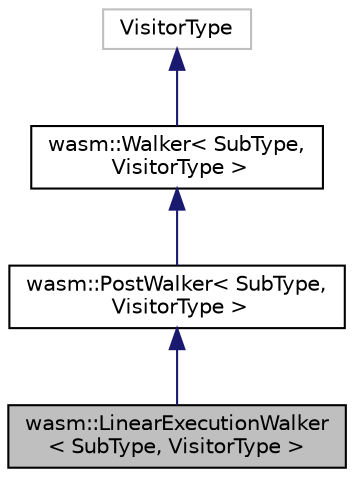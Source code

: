 digraph "wasm::LinearExecutionWalker&lt; SubType, VisitorType &gt;"
{
  edge [fontname="Helvetica",fontsize="10",labelfontname="Helvetica",labelfontsize="10"];
  node [fontname="Helvetica",fontsize="10",shape=record];
  Node0 [label="wasm::LinearExecutionWalker\l\< SubType, VisitorType \>",height=0.2,width=0.4,color="black", fillcolor="grey75", style="filled", fontcolor="black"];
  Node1 -> Node0 [dir="back",color="midnightblue",fontsize="10",style="solid",fontname="Helvetica"];
  Node1 [label="wasm::PostWalker\< SubType,\l VisitorType \>",height=0.2,width=0.4,color="black", fillcolor="white", style="filled",URL="$structwasm_1_1_post_walker.html"];
  Node2 -> Node1 [dir="back",color="midnightblue",fontsize="10",style="solid",fontname="Helvetica"];
  Node2 [label="wasm::Walker\< SubType,\l VisitorType \>",height=0.2,width=0.4,color="black", fillcolor="white", style="filled",URL="$structwasm_1_1_walker.html"];
  Node3 -> Node2 [dir="back",color="midnightblue",fontsize="10",style="solid",fontname="Helvetica"];
  Node3 [label="VisitorType",height=0.2,width=0.4,color="grey75", fillcolor="white", style="filled"];
}
